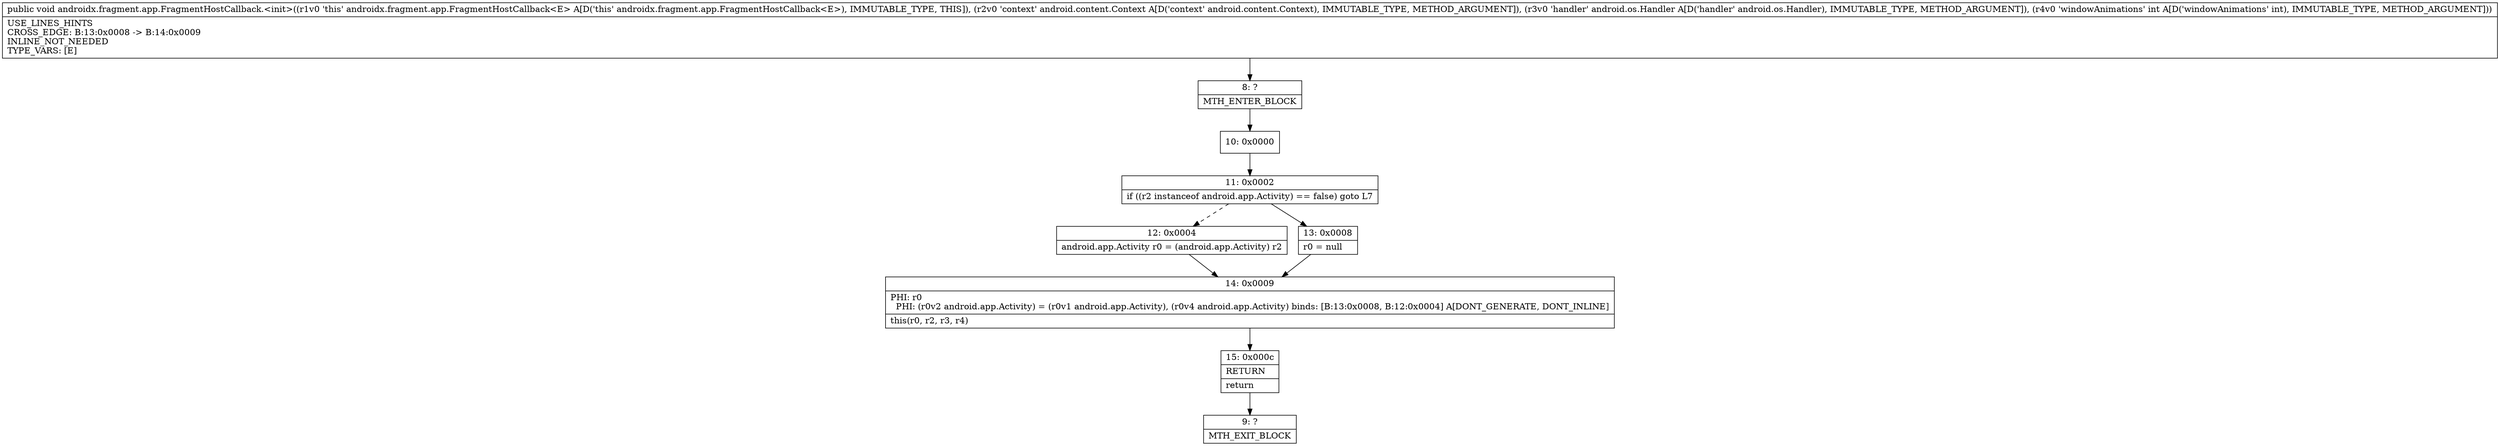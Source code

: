 digraph "CFG forandroidx.fragment.app.FragmentHostCallback.\<init\>(Landroid\/content\/Context;Landroid\/os\/Handler;I)V" {
Node_8 [shape=record,label="{8\:\ ?|MTH_ENTER_BLOCK\l}"];
Node_10 [shape=record,label="{10\:\ 0x0000}"];
Node_11 [shape=record,label="{11\:\ 0x0002|if ((r2 instanceof android.app.Activity) == false) goto L7\l}"];
Node_12 [shape=record,label="{12\:\ 0x0004|android.app.Activity r0 = (android.app.Activity) r2\l}"];
Node_14 [shape=record,label="{14\:\ 0x0009|PHI: r0 \l  PHI: (r0v2 android.app.Activity) = (r0v1 android.app.Activity), (r0v4 android.app.Activity) binds: [B:13:0x0008, B:12:0x0004] A[DONT_GENERATE, DONT_INLINE]\l|this(r0, r2, r3, r4)\l}"];
Node_15 [shape=record,label="{15\:\ 0x000c|RETURN\l|return\l}"];
Node_9 [shape=record,label="{9\:\ ?|MTH_EXIT_BLOCK\l}"];
Node_13 [shape=record,label="{13\:\ 0x0008|r0 = null\l}"];
MethodNode[shape=record,label="{public void androidx.fragment.app.FragmentHostCallback.\<init\>((r1v0 'this' androidx.fragment.app.FragmentHostCallback\<E\> A[D('this' androidx.fragment.app.FragmentHostCallback\<E\>), IMMUTABLE_TYPE, THIS]), (r2v0 'context' android.content.Context A[D('context' android.content.Context), IMMUTABLE_TYPE, METHOD_ARGUMENT]), (r3v0 'handler' android.os.Handler A[D('handler' android.os.Handler), IMMUTABLE_TYPE, METHOD_ARGUMENT]), (r4v0 'windowAnimations' int A[D('windowAnimations' int), IMMUTABLE_TYPE, METHOD_ARGUMENT]))  | USE_LINES_HINTS\lCROSS_EDGE: B:13:0x0008 \-\> B:14:0x0009\lINLINE_NOT_NEEDED\lTYPE_VARS: [E]\l}"];
MethodNode -> Node_8;Node_8 -> Node_10;
Node_10 -> Node_11;
Node_11 -> Node_12[style=dashed];
Node_11 -> Node_13;
Node_12 -> Node_14;
Node_14 -> Node_15;
Node_15 -> Node_9;
Node_13 -> Node_14;
}

